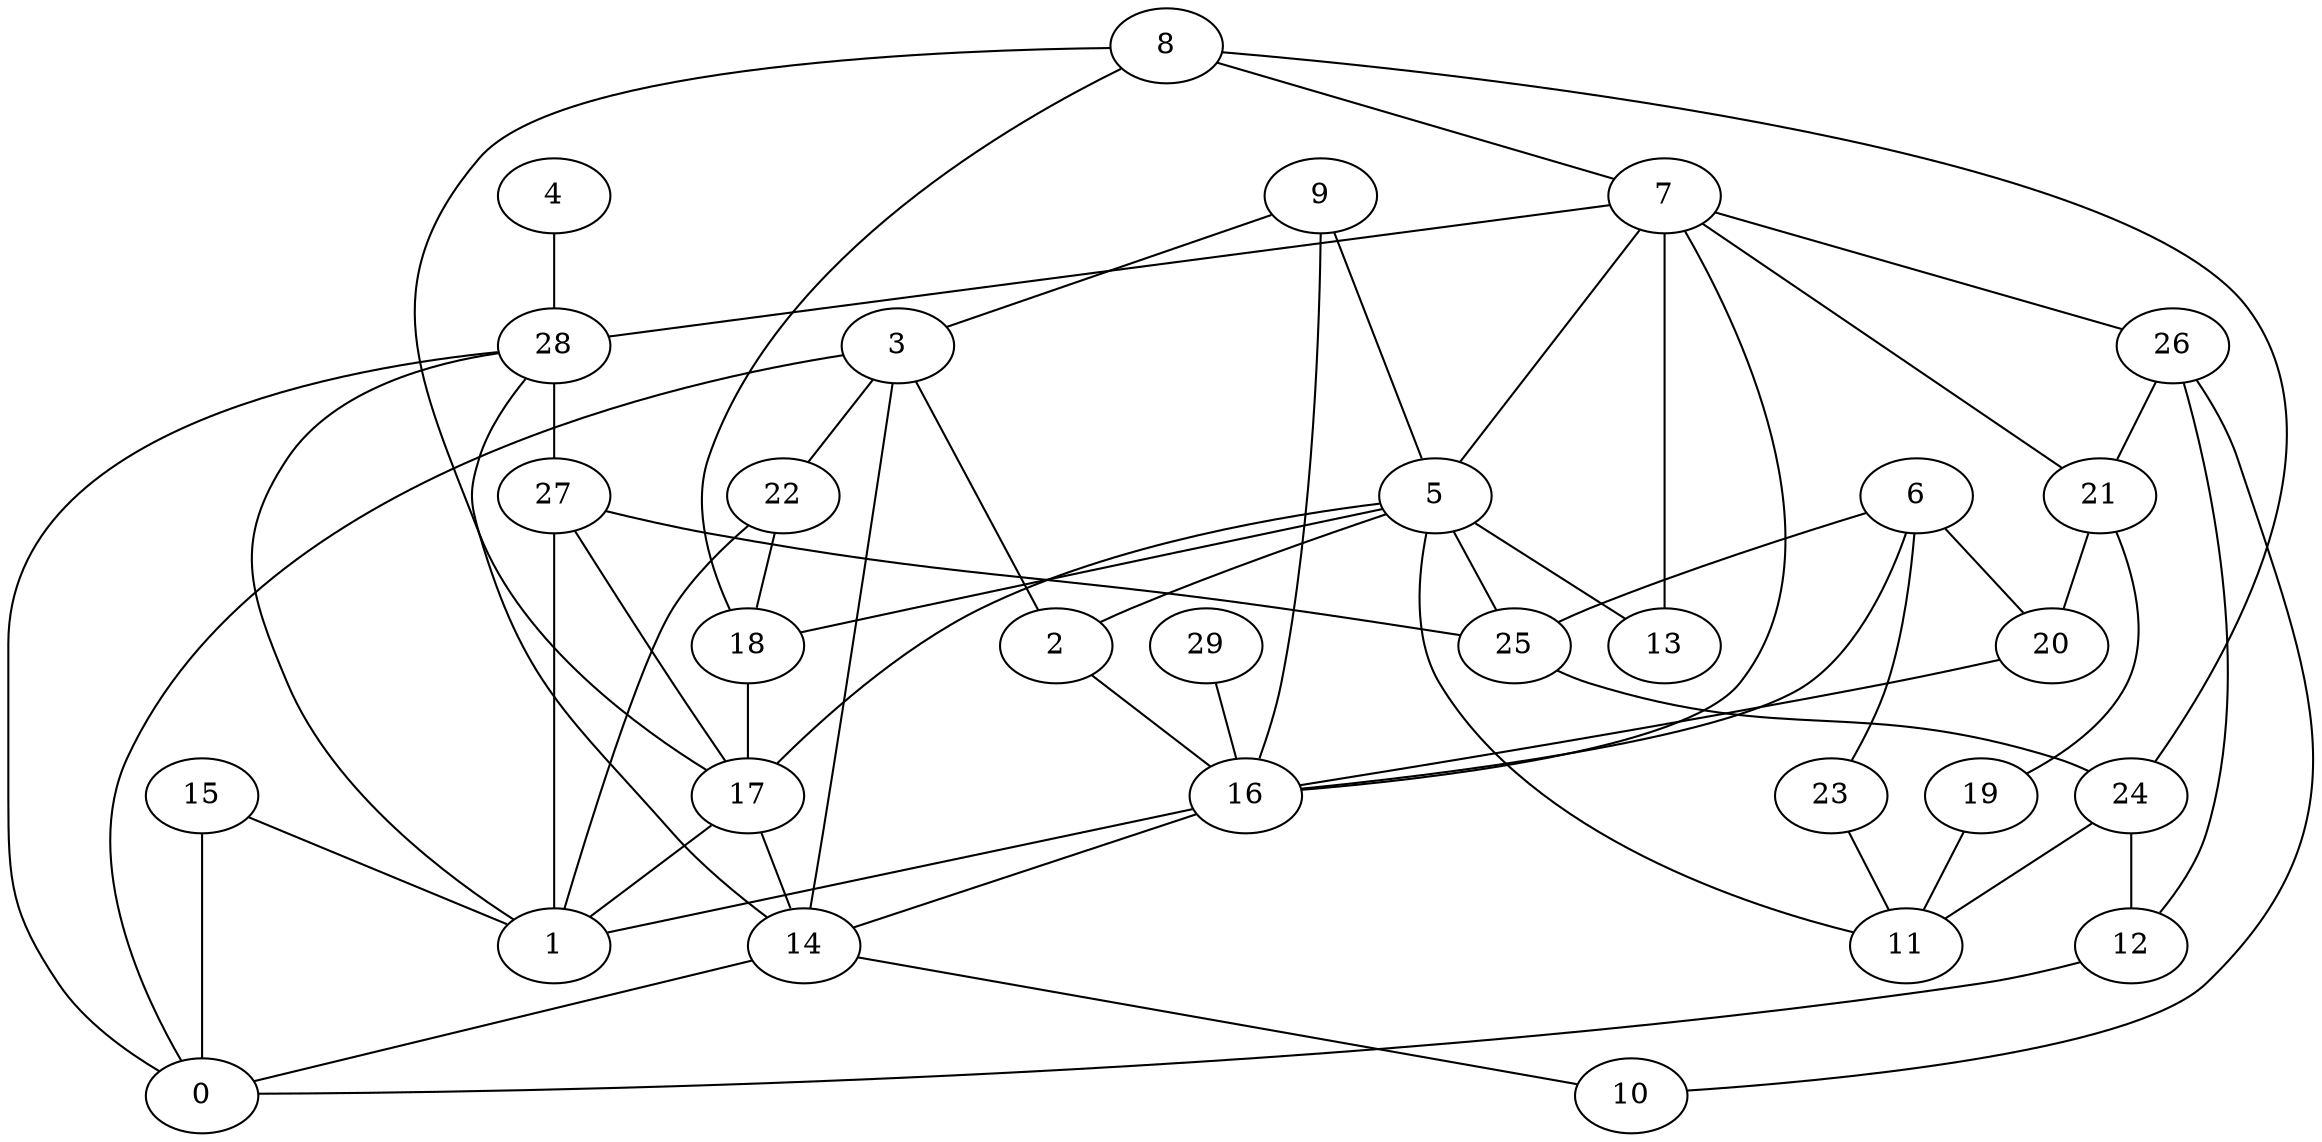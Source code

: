 digraph GG_graph {

subgraph G_graph {
edge [color = black]
"29" -> "16" [dir = none]
"22" -> "1" [dir = none]
"9" -> "16" [dir = none]
"14" -> "10" [dir = none]
"14" -> "0" [dir = none]
"20" -> "16" [dir = none]
"5" -> "25" [dir = none]
"5" -> "11" [dir = none]
"5" -> "18" [dir = none]
"28" -> "14" [dir = none]
"17" -> "1" [dir = none]
"16" -> "1" [dir = none]
"16" -> "14" [dir = none]
"12" -> "0" [dir = none]
"15" -> "1" [dir = none]
"2" -> "16" [dir = none]
"24" -> "11" [dir = none]
"19" -> "11" [dir = none]
"3" -> "22" [dir = none]
"6" -> "23" [dir = none]
"8" -> "18" [dir = none]
"23" -> "11" [dir = none]
"27" -> "25" [dir = none]
"7" -> "26" [dir = none]
"7" -> "13" [dir = none]
"7" -> "5" [dir = none]
"7" -> "16" [dir = none]
"7" -> "21" [dir = none]
"4" -> "28" [dir = none]
"3" -> "0" [dir = none]
"26" -> "10" [dir = none]
"9" -> "5" [dir = none]
"18" -> "17" [dir = none]
"5" -> "17" [dir = none]
"27" -> "17" [dir = none]
"5" -> "13" [dir = none]
"24" -> "12" [dir = none]
"5" -> "2" [dir = none]
"3" -> "2" [dir = none]
"28" -> "1" [dir = none]
"6" -> "20" [dir = none]
"15" -> "0" [dir = none]
"28" -> "0" [dir = none]
"26" -> "12" [dir = none]
"25" -> "24" [dir = none]
"8" -> "7" [dir = none]
"7" -> "28" [dir = none]
"8" -> "24" [dir = none]
"6" -> "25" [dir = none]
"26" -> "21" [dir = none]
"17" -> "14" [dir = none]
"21" -> "19" [dir = none]
"3" -> "14" [dir = none]
"22" -> "18" [dir = none]
"21" -> "20" [dir = none]
"8" -> "17" [dir = none]
"9" -> "3" [dir = none]
"6" -> "16" [dir = none]
"27" -> "1" [dir = none]
"28" -> "27" [dir = none]
}

}
